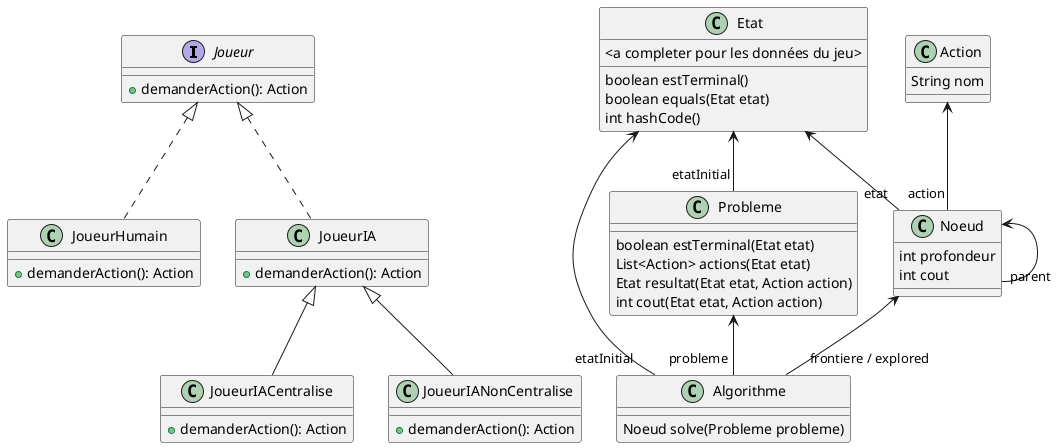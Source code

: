 @startuml

interface Joueur {
    + demanderAction(): Action
}

class JoueurHumain implements Joueur {
    + demanderAction(): Action
}

class JoueurIA implements Joueur {
    + demanderAction(): Action
}

class JoueurIACentralise extends JoueurIA {
    + demanderAction(): Action
}
class JoueurIANonCentralise extends JoueurIA {
    + demanderAction(): Action
}
class Algorithme{
    Noeud solve(Probleme probleme)
}
Probleme <-- "probleme" Algorithme
Etat <-- "etatInitial" Algorithme
Noeud <-- "frontiere / explored" Algorithme

class Action{
    String nom
}

class Probleme{
    boolean estTerminal(Etat etat)
    List<Action> actions(Etat etat)
    Etat resultat(Etat etat, Action action)
    int cout(Etat etat, Action action)
}
Etat <-- "etatInitial" Probleme


class Etat{
    <a completer pour les données du jeu>
    boolean estTerminal()
    boolean equals(Etat etat)
    int hashCode()
}

class Noeud{
    int profondeur
    int cout
}
Etat <-- "etat" Noeud
Action <-- "action" Noeud
Noeud <-- "parent" Noeud
@enduml